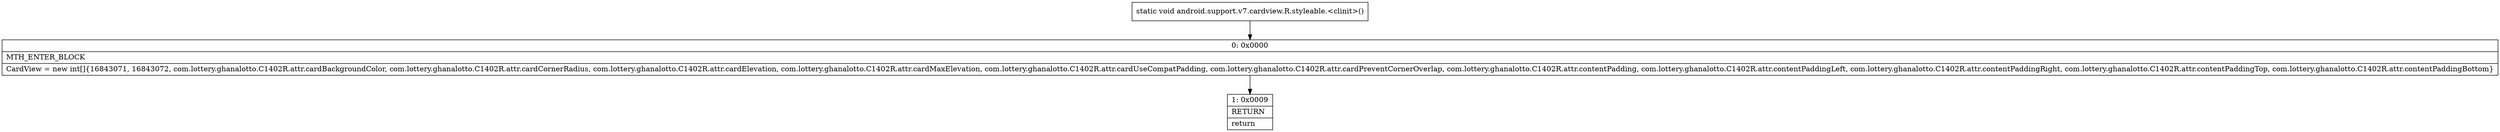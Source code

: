 digraph "CFG forandroid.support.v7.cardview.R.styleable.\<clinit\>()V" {
Node_0 [shape=record,label="{0\:\ 0x0000|MTH_ENTER_BLOCK\l|CardView = new int[]\{16843071, 16843072, com.lottery.ghanalotto.C1402R.attr.cardBackgroundColor, com.lottery.ghanalotto.C1402R.attr.cardCornerRadius, com.lottery.ghanalotto.C1402R.attr.cardElevation, com.lottery.ghanalotto.C1402R.attr.cardMaxElevation, com.lottery.ghanalotto.C1402R.attr.cardUseCompatPadding, com.lottery.ghanalotto.C1402R.attr.cardPreventCornerOverlap, com.lottery.ghanalotto.C1402R.attr.contentPadding, com.lottery.ghanalotto.C1402R.attr.contentPaddingLeft, com.lottery.ghanalotto.C1402R.attr.contentPaddingRight, com.lottery.ghanalotto.C1402R.attr.contentPaddingTop, com.lottery.ghanalotto.C1402R.attr.contentPaddingBottom\}\l}"];
Node_1 [shape=record,label="{1\:\ 0x0009|RETURN\l|return\l}"];
MethodNode[shape=record,label="{static void android.support.v7.cardview.R.styleable.\<clinit\>() }"];
MethodNode -> Node_0;
Node_0 -> Node_1;
}

